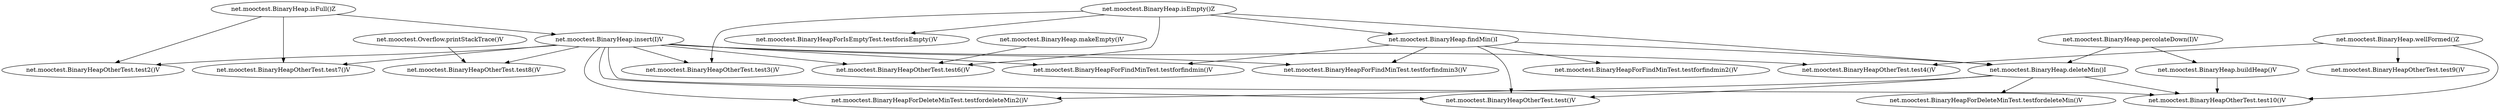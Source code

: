 digraph {
"net.mooctest.BinaryHeap.findMin()I" -> "net.mooctest.BinaryHeapOtherTest.test()V";
"net.mooctest.BinaryHeap.findMin()I" -> "net.mooctest.BinaryHeapForFindMinTest.testforfindmin()V";
"net.mooctest.BinaryHeap.findMin()I" -> "net.mooctest.BinaryHeap.deleteMin()I";
"net.mooctest.BinaryHeap.findMin()I" -> "net.mooctest.BinaryHeapForFindMinTest.testforfindmin2()V";
"net.mooctest.BinaryHeap.findMin()I" -> "net.mooctest.BinaryHeapForFindMinTest.testforfindmin3()V";
"net.mooctest.BinaryHeap.insert(I)V" -> "net.mooctest.BinaryHeapForDeleteMinTest.testfordeleteMin2()V";
"net.mooctest.BinaryHeap.insert(I)V" -> "net.mooctest.BinaryHeapOtherTest.test()V";
"net.mooctest.BinaryHeap.insert(I)V" -> "net.mooctest.BinaryHeapOtherTest.test2()V";
"net.mooctest.BinaryHeap.insert(I)V" -> "net.mooctest.BinaryHeapForFindMinTest.testforfindmin()V";
"net.mooctest.BinaryHeap.insert(I)V" -> "net.mooctest.BinaryHeapOtherTest.test3()V";
"net.mooctest.BinaryHeap.insert(I)V" -> "net.mooctest.BinaryHeapOtherTest.test6()V";
"net.mooctest.BinaryHeap.insert(I)V" -> "net.mooctest.BinaryHeapOtherTest.test7()V";
"net.mooctest.BinaryHeap.insert(I)V" -> "net.mooctest.BinaryHeapOtherTest.test8()V";
"net.mooctest.BinaryHeap.insert(I)V" -> "net.mooctest.BinaryHeapOtherTest.test10()V";
"net.mooctest.BinaryHeap.insert(I)V" -> "net.mooctest.BinaryHeapOtherTest.test4()V";
"net.mooctest.BinaryHeap.insert(I)V" -> "net.mooctest.BinaryHeapForFindMinTest.testforfindmin3()V";
"net.mooctest.Overflow.printStackTrace()V" -> "net.mooctest.BinaryHeapOtherTest.test8()V";
"net.mooctest.BinaryHeap.isEmpty()Z" -> "net.mooctest.BinaryHeap.findMin()I";
"net.mooctest.BinaryHeap.isEmpty()Z" -> "net.mooctest.BinaryHeapOtherTest.test3()V";
"net.mooctest.BinaryHeap.isEmpty()Z" -> "net.mooctest.BinaryHeapForIsEmptyTest.testforisEmpty()V";
"net.mooctest.BinaryHeap.isEmpty()Z" -> "net.mooctest.BinaryHeapOtherTest.test6()V";
"net.mooctest.BinaryHeap.isEmpty()Z" -> "net.mooctest.BinaryHeap.deleteMin()I";
"net.mooctest.BinaryHeap.deleteMin()I" -> "net.mooctest.BinaryHeapForDeleteMinTest.testfordeleteMin()V";
"net.mooctest.BinaryHeap.deleteMin()I" -> "net.mooctest.BinaryHeapForDeleteMinTest.testfordeleteMin2()V";
"net.mooctest.BinaryHeap.deleteMin()I" -> "net.mooctest.BinaryHeapOtherTest.test()V";
"net.mooctest.BinaryHeap.deleteMin()I" -> "net.mooctest.BinaryHeapOtherTest.test10()V";
"net.mooctest.BinaryHeap.isFull()Z" -> "net.mooctest.BinaryHeap.insert(I)V";
"net.mooctest.BinaryHeap.isFull()Z" -> "net.mooctest.BinaryHeapOtherTest.test2()V";
"net.mooctest.BinaryHeap.isFull()Z" -> "net.mooctest.BinaryHeapOtherTest.test7()V";
"net.mooctest.BinaryHeap.buildHeap()V" -> "net.mooctest.BinaryHeapOtherTest.test10()V";
"net.mooctest.BinaryHeap.percolateDown(I)V" -> "net.mooctest.BinaryHeap.deleteMin()I";
"net.mooctest.BinaryHeap.percolateDown(I)V" -> "net.mooctest.BinaryHeap.buildHeap()V";
"net.mooctest.BinaryHeap.makeEmpty()V" -> "net.mooctest.BinaryHeapOtherTest.test6()V";
"net.mooctest.BinaryHeap.wellFormed()Z" -> "net.mooctest.BinaryHeapOtherTest.test9()V";
"net.mooctest.BinaryHeap.wellFormed()Z" -> "net.mooctest.BinaryHeapOtherTest.test10()V";
"net.mooctest.BinaryHeap.wellFormed()Z" -> "net.mooctest.BinaryHeapOtherTest.test4()V";
}